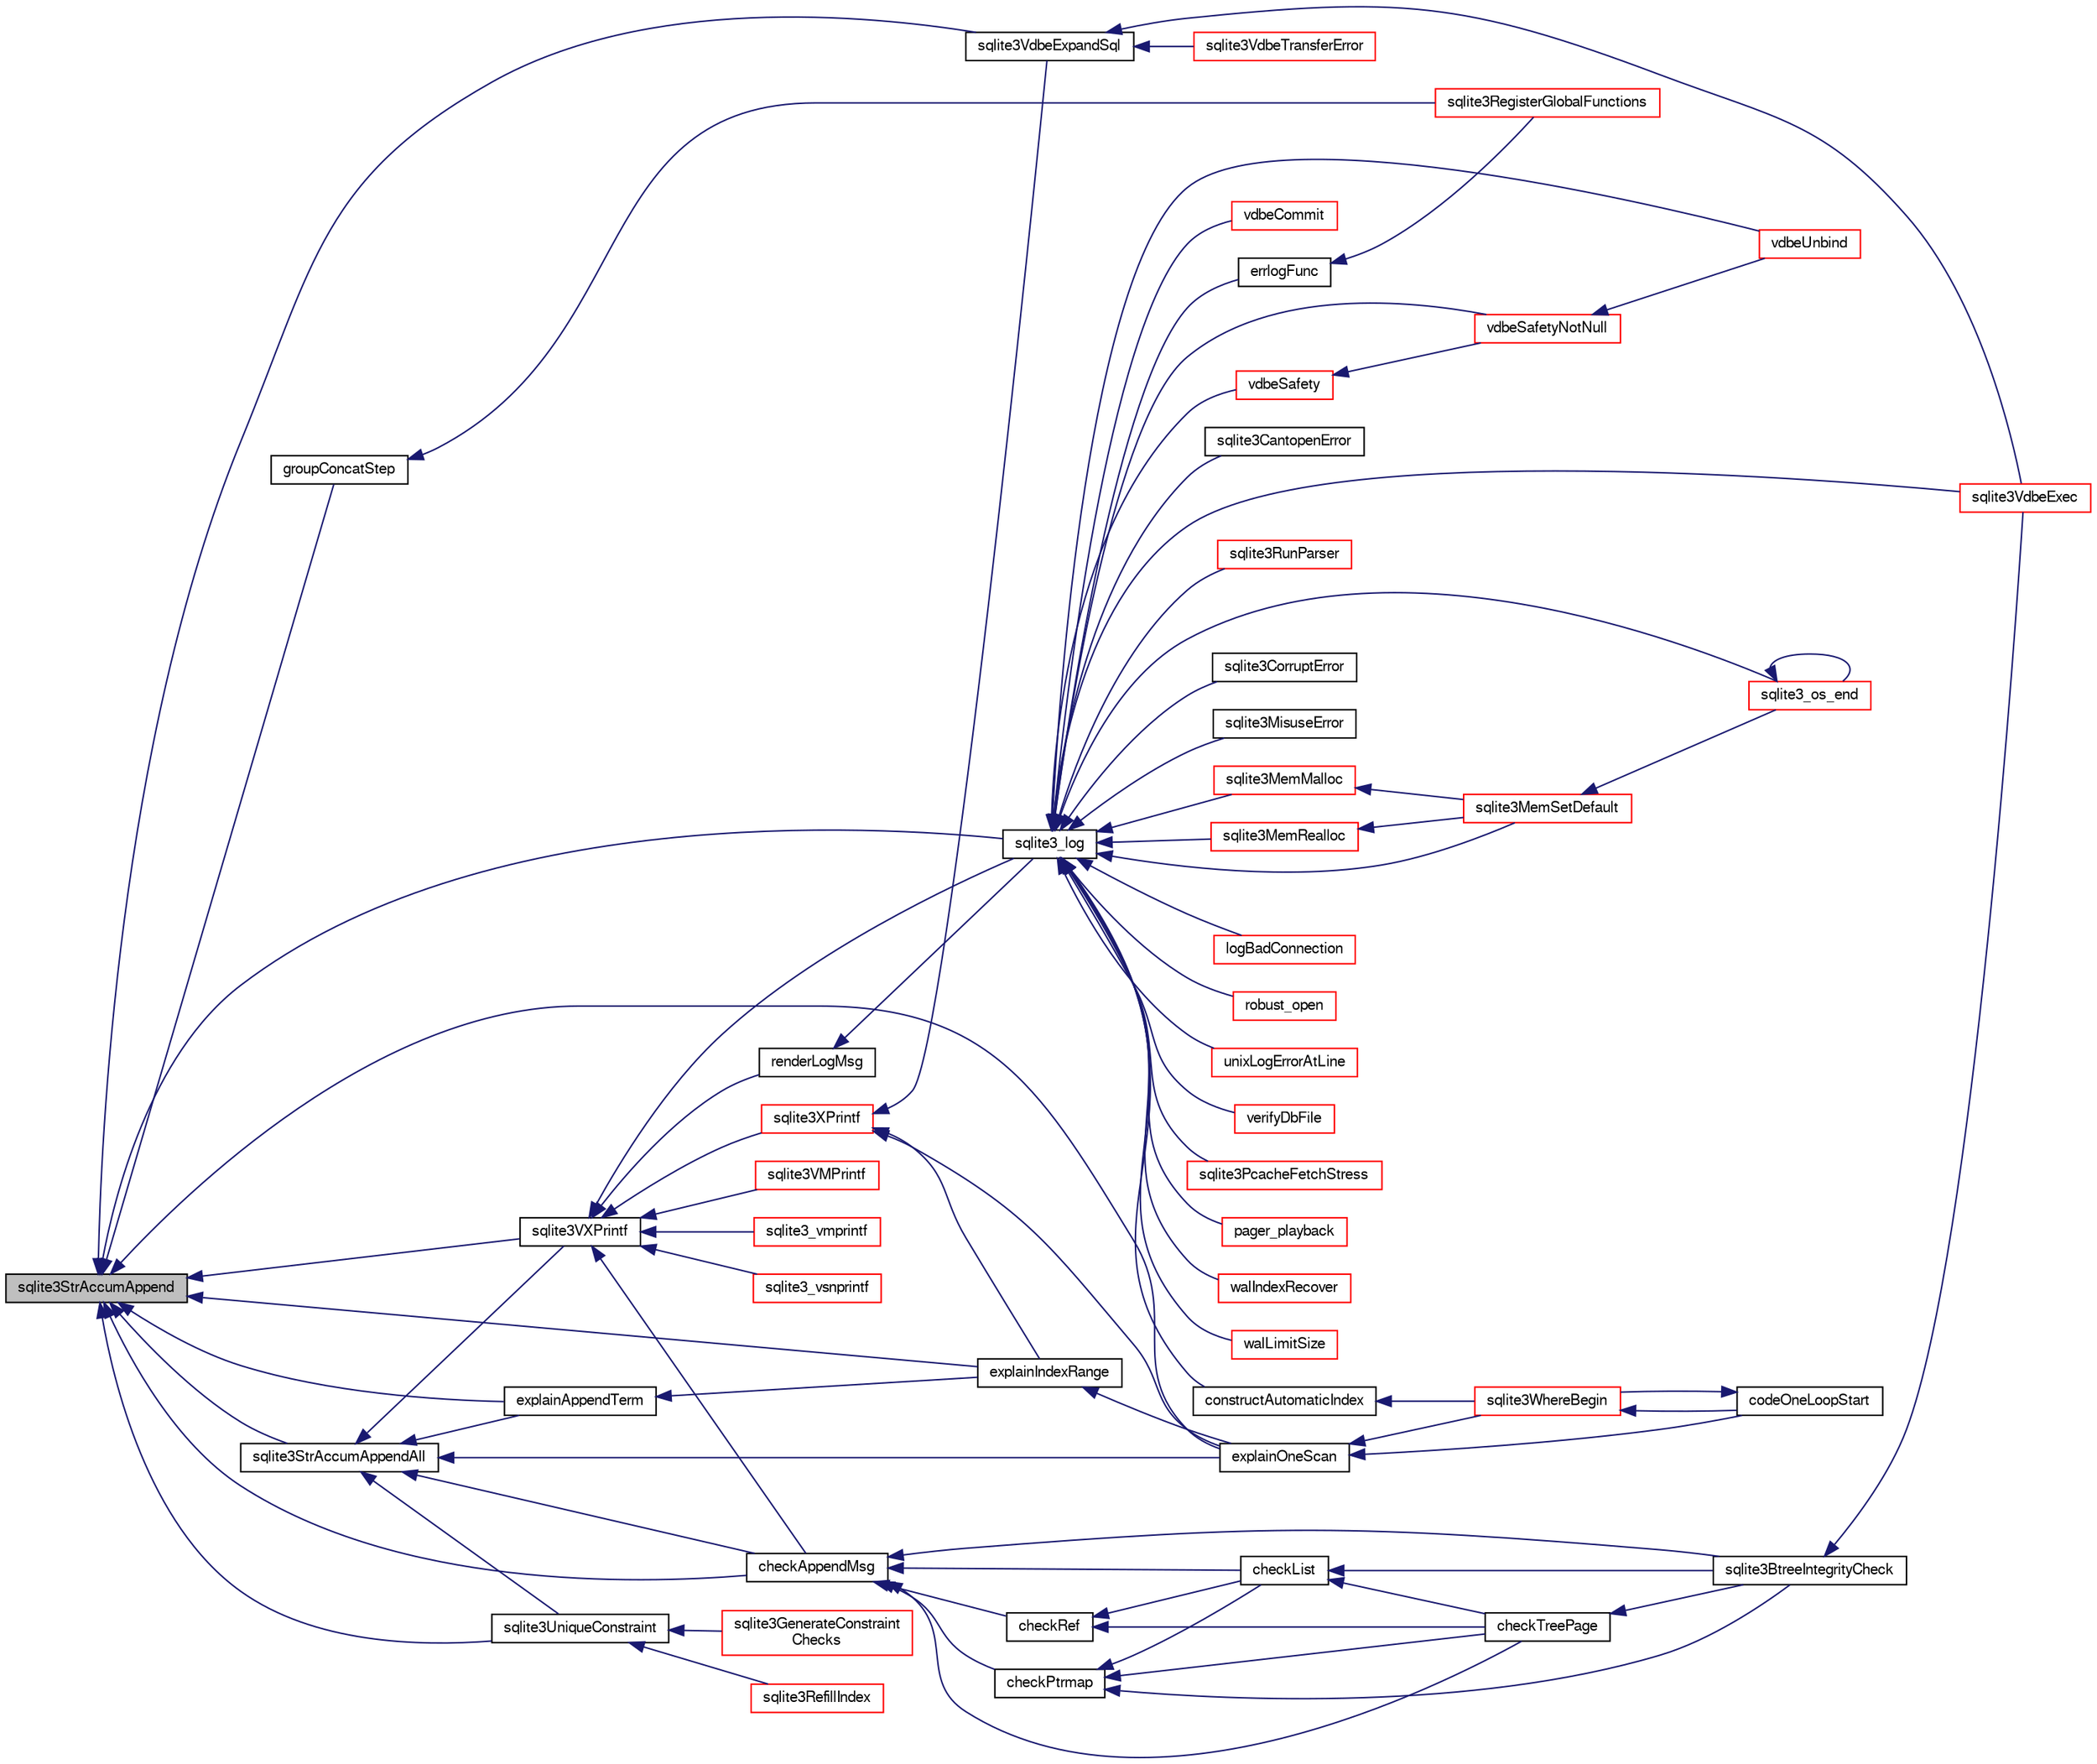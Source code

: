 digraph "sqlite3StrAccumAppend"
{
  edge [fontname="FreeSans",fontsize="10",labelfontname="FreeSans",labelfontsize="10"];
  node [fontname="FreeSans",fontsize="10",shape=record];
  rankdir="LR";
  Node713952 [label="sqlite3StrAccumAppend",height=0.2,width=0.4,color="black", fillcolor="grey75", style="filled", fontcolor="black"];
  Node713952 -> Node713953 [dir="back",color="midnightblue",fontsize="10",style="solid",fontname="FreeSans"];
  Node713953 [label="sqlite3VXPrintf",height=0.2,width=0.4,color="black", fillcolor="white", style="filled",URL="$sqlite3_8c.html#a63c25806c9bd4a2b76f9a0eb232c6bde"];
  Node713953 -> Node713954 [dir="back",color="midnightblue",fontsize="10",style="solid",fontname="FreeSans"];
  Node713954 [label="sqlite3VMPrintf",height=0.2,width=0.4,color="red", fillcolor="white", style="filled",URL="$sqlite3_8c.html#a05535d0982ef06fbc2ee8195ebbae689"];
  Node713953 -> Node714453 [dir="back",color="midnightblue",fontsize="10",style="solid",fontname="FreeSans"];
  Node714453 [label="sqlite3_vmprintf",height=0.2,width=0.4,color="red", fillcolor="white", style="filled",URL="$sqlite3_8h.html#ac240de67ddf003828f16a6d9dd3fa3ca"];
  Node713953 -> Node714463 [dir="back",color="midnightblue",fontsize="10",style="solid",fontname="FreeSans"];
  Node714463 [label="sqlite3_vsnprintf",height=0.2,width=0.4,color="red", fillcolor="white", style="filled",URL="$sqlite3_8h.html#a095af9d57b6df1b95a77df71b9bce062"];
  Node713953 -> Node714601 [dir="back",color="midnightblue",fontsize="10",style="solid",fontname="FreeSans"];
  Node714601 [label="renderLogMsg",height=0.2,width=0.4,color="black", fillcolor="white", style="filled",URL="$sqlite3_8c.html#a7a02b43ce0a27bb52085c7f446d115af"];
  Node714601 -> Node714602 [dir="back",color="midnightblue",fontsize="10",style="solid",fontname="FreeSans"];
  Node714602 [label="sqlite3_log",height=0.2,width=0.4,color="black", fillcolor="white", style="filled",URL="$sqlite3_8h.html#a298c9699bf9c143662c6b1fec4b2dc3b"];
  Node714602 -> Node714603 [dir="back",color="midnightblue",fontsize="10",style="solid",fontname="FreeSans"];
  Node714603 [label="sqlite3MemMalloc",height=0.2,width=0.4,color="red", fillcolor="white", style="filled",URL="$sqlite3_8c.html#a53157f1a669f949332f44ca9f15c0a43"];
  Node714603 -> Node714447 [dir="back",color="midnightblue",fontsize="10",style="solid",fontname="FreeSans"];
  Node714447 [label="sqlite3MemSetDefault",height=0.2,width=0.4,color="red", fillcolor="white", style="filled",URL="$sqlite3_8c.html#a162fbfd727e92c5f8f72625b5ff62549"];
  Node714447 -> Node714238 [dir="back",color="midnightblue",fontsize="10",style="solid",fontname="FreeSans"];
  Node714238 [label="sqlite3_os_end",height=0.2,width=0.4,color="red", fillcolor="white", style="filled",URL="$sqlite3_8h.html#a2288c95881ecca13d994e42b6a958906"];
  Node714238 -> Node714238 [dir="back",color="midnightblue",fontsize="10",style="solid",fontname="FreeSans"];
  Node714602 -> Node714604 [dir="back",color="midnightblue",fontsize="10",style="solid",fontname="FreeSans"];
  Node714604 [label="sqlite3MemRealloc",height=0.2,width=0.4,color="red", fillcolor="white", style="filled",URL="$sqlite3_8c.html#addd043cc5742c3b0cf536763cd4e6948"];
  Node714604 -> Node714447 [dir="back",color="midnightblue",fontsize="10",style="solid",fontname="FreeSans"];
  Node714602 -> Node714447 [dir="back",color="midnightblue",fontsize="10",style="solid",fontname="FreeSans"];
  Node714602 -> Node714605 [dir="back",color="midnightblue",fontsize="10",style="solid",fontname="FreeSans"];
  Node714605 [label="logBadConnection",height=0.2,width=0.4,color="red", fillcolor="white", style="filled",URL="$sqlite3_8c.html#a8aa249fac852b22bb1227e2bc2921f11"];
  Node714602 -> Node714610 [dir="back",color="midnightblue",fontsize="10",style="solid",fontname="FreeSans"];
  Node714610 [label="robust_open",height=0.2,width=0.4,color="red", fillcolor="white", style="filled",URL="$sqlite3_8c.html#a0eb989e531821c6a1deb85a3ba0021c0"];
  Node714602 -> Node714612 [dir="back",color="midnightblue",fontsize="10",style="solid",fontname="FreeSans"];
  Node714612 [label="unixLogErrorAtLine",height=0.2,width=0.4,color="red", fillcolor="white", style="filled",URL="$sqlite3_8c.html#a23b4a35445d08fc62ef2d5c3d56c1640"];
  Node714602 -> Node714626 [dir="back",color="midnightblue",fontsize="10",style="solid",fontname="FreeSans"];
  Node714626 [label="verifyDbFile",height=0.2,width=0.4,color="red", fillcolor="white", style="filled",URL="$sqlite3_8c.html#a0ff620ba7a3e7e727c37c0b172d12c66"];
  Node714602 -> Node714238 [dir="back",color="midnightblue",fontsize="10",style="solid",fontname="FreeSans"];
  Node714602 -> Node714627 [dir="back",color="midnightblue",fontsize="10",style="solid",fontname="FreeSans"];
  Node714627 [label="sqlite3PcacheFetchStress",height=0.2,width=0.4,color="red", fillcolor="white", style="filled",URL="$sqlite3_8c.html#a83644ab4d77e1649ae5336b659edb351"];
  Node714602 -> Node714320 [dir="back",color="midnightblue",fontsize="10",style="solid",fontname="FreeSans"];
  Node714320 [label="pager_playback",height=0.2,width=0.4,color="red", fillcolor="white", style="filled",URL="$sqlite3_8c.html#a9d9a750a9fc76eb4b668c8a16b164a65"];
  Node714602 -> Node714494 [dir="back",color="midnightblue",fontsize="10",style="solid",fontname="FreeSans"];
  Node714494 [label="walIndexRecover",height=0.2,width=0.4,color="red", fillcolor="white", style="filled",URL="$sqlite3_8c.html#ab4ee99f3710323acbeb6c495dd18d205"];
  Node714602 -> Node714438 [dir="back",color="midnightblue",fontsize="10",style="solid",fontname="FreeSans"];
  Node714438 [label="walLimitSize",height=0.2,width=0.4,color="red", fillcolor="white", style="filled",URL="$sqlite3_8c.html#a7d814227c8fb4a3441c42e9f2fdade3b"];
  Node714602 -> Node714227 [dir="back",color="midnightblue",fontsize="10",style="solid",fontname="FreeSans"];
  Node714227 [label="vdbeCommit",height=0.2,width=0.4,color="red", fillcolor="white", style="filled",URL="$sqlite3_8c.html#a5d7f1e0625451b987728f600cfe1b92d"];
  Node714602 -> Node714628 [dir="back",color="midnightblue",fontsize="10",style="solid",fontname="FreeSans"];
  Node714628 [label="vdbeSafety",height=0.2,width=0.4,color="red", fillcolor="white", style="filled",URL="$sqlite3_8c.html#ad376f1aa66b2801fa8fb2fb134f370fd"];
  Node714628 -> Node714629 [dir="back",color="midnightblue",fontsize="10",style="solid",fontname="FreeSans"];
  Node714629 [label="vdbeSafetyNotNull",height=0.2,width=0.4,color="red", fillcolor="white", style="filled",URL="$sqlite3_8c.html#a018448275e86f09d8af8033cec4cafdf"];
  Node714629 -> Node714630 [dir="back",color="midnightblue",fontsize="10",style="solid",fontname="FreeSans"];
  Node714630 [label="vdbeUnbind",height=0.2,width=0.4,color="red", fillcolor="white", style="filled",URL="$sqlite3_8c.html#ae3ca3d8a878660305a0efd0c73c9f064"];
  Node714602 -> Node714629 [dir="back",color="midnightblue",fontsize="10",style="solid",fontname="FreeSans"];
  Node714602 -> Node714630 [dir="back",color="midnightblue",fontsize="10",style="solid",fontname="FreeSans"];
  Node714602 -> Node713982 [dir="back",color="midnightblue",fontsize="10",style="solid",fontname="FreeSans"];
  Node713982 [label="sqlite3VdbeExec",height=0.2,width=0.4,color="red", fillcolor="white", style="filled",URL="$sqlite3_8c.html#a8ce40a614bdc56719c4d642b1e4dfb21"];
  Node714602 -> Node714579 [dir="back",color="midnightblue",fontsize="10",style="solid",fontname="FreeSans"];
  Node714579 [label="errlogFunc",height=0.2,width=0.4,color="black", fillcolor="white", style="filled",URL="$sqlite3_8c.html#a56d5c8e1f0a43e4c9f8864c27065393f"];
  Node714579 -> Node714230 [dir="back",color="midnightblue",fontsize="10",style="solid",fontname="FreeSans"];
  Node714230 [label="sqlite3RegisterGlobalFunctions",height=0.2,width=0.4,color="red", fillcolor="white", style="filled",URL="$sqlite3_8c.html#a9f75bd111010f29e1b8d74344473c4ec"];
  Node714602 -> Node714051 [dir="back",color="midnightblue",fontsize="10",style="solid",fontname="FreeSans"];
  Node714051 [label="constructAutomaticIndex",height=0.2,width=0.4,color="black", fillcolor="white", style="filled",URL="$sqlite3_8c.html#aad43d38bc718f4c8e8d0dd8f33ed526f"];
  Node714051 -> Node714052 [dir="back",color="midnightblue",fontsize="10",style="solid",fontname="FreeSans"];
  Node714052 [label="sqlite3WhereBegin",height=0.2,width=0.4,color="red", fillcolor="white", style="filled",URL="$sqlite3_8c.html#acad049f5c9a96a8118cffd5e5ce89f7c"];
  Node714052 -> Node714053 [dir="back",color="midnightblue",fontsize="10",style="solid",fontname="FreeSans"];
  Node714053 [label="codeOneLoopStart",height=0.2,width=0.4,color="black", fillcolor="white", style="filled",URL="$sqlite3_8c.html#aa868875120b151c169cc79139ed6e008"];
  Node714053 -> Node714052 [dir="back",color="midnightblue",fontsize="10",style="solid",fontname="FreeSans"];
  Node714602 -> Node714124 [dir="back",color="midnightblue",fontsize="10",style="solid",fontname="FreeSans"];
  Node714124 [label="sqlite3RunParser",height=0.2,width=0.4,color="red", fillcolor="white", style="filled",URL="$sqlite3_8c.html#a174f16a9adcc64bf971bae4a5ffa3488"];
  Node714602 -> Node714643 [dir="back",color="midnightblue",fontsize="10",style="solid",fontname="FreeSans"];
  Node714643 [label="sqlite3CorruptError",height=0.2,width=0.4,color="black", fillcolor="white", style="filled",URL="$sqlite3_8c.html#a66f16cea11e3c7d1b5f60ff7b6ff5e1a"];
  Node714602 -> Node714644 [dir="back",color="midnightblue",fontsize="10",style="solid",fontname="FreeSans"];
  Node714644 [label="sqlite3MisuseError",height=0.2,width=0.4,color="black", fillcolor="white", style="filled",URL="$sqlite3_8c.html#a0550217d0f8d42f53c258c44746fb804"];
  Node714602 -> Node714645 [dir="back",color="midnightblue",fontsize="10",style="solid",fontname="FreeSans"];
  Node714645 [label="sqlite3CantopenError",height=0.2,width=0.4,color="black", fillcolor="white", style="filled",URL="$sqlite3_8c.html#a62298ad2d3a1ea7b9501264b7004ec33"];
  Node713953 -> Node714602 [dir="back",color="midnightblue",fontsize="10",style="solid",fontname="FreeSans"];
  Node713953 -> Node714825 [dir="back",color="midnightblue",fontsize="10",style="solid",fontname="FreeSans"];
  Node714825 [label="sqlite3XPrintf",height=0.2,width=0.4,color="red", fillcolor="white", style="filled",URL="$sqlite3_8c.html#afa51896b0f07c74fe11c806a5df7030c"];
  Node714825 -> Node714646 [dir="back",color="midnightblue",fontsize="10",style="solid",fontname="FreeSans"];
  Node714646 [label="sqlite3VdbeExpandSql",height=0.2,width=0.4,color="black", fillcolor="white", style="filled",URL="$sqlite3_8c.html#a5a497837d5d69b92e7bca23673589c69"];
  Node714646 -> Node714441 [dir="back",color="midnightblue",fontsize="10",style="solid",fontname="FreeSans"];
  Node714441 [label="sqlite3VdbeTransferError",height=0.2,width=0.4,color="red", fillcolor="white", style="filled",URL="$sqlite3_8c.html#aaf4a567b51602bb6d7bb150e6c72de69"];
  Node714646 -> Node713982 [dir="back",color="midnightblue",fontsize="10",style="solid",fontname="FreeSans"];
  Node714825 -> Node714826 [dir="back",color="midnightblue",fontsize="10",style="solid",fontname="FreeSans"];
  Node714826 [label="explainIndexRange",height=0.2,width=0.4,color="black", fillcolor="white", style="filled",URL="$sqlite3_8c.html#a19d410b10b9746279e834fd8cddda2cb"];
  Node714826 -> Node714649 [dir="back",color="midnightblue",fontsize="10",style="solid",fontname="FreeSans"];
  Node714649 [label="explainOneScan",height=0.2,width=0.4,color="black", fillcolor="white", style="filled",URL="$sqlite3_8c.html#ae5281c97cc6f8cd02effffe937725524"];
  Node714649 -> Node714053 [dir="back",color="midnightblue",fontsize="10",style="solid",fontname="FreeSans"];
  Node714649 -> Node714052 [dir="back",color="midnightblue",fontsize="10",style="solid",fontname="FreeSans"];
  Node714825 -> Node714649 [dir="back",color="midnightblue",fontsize="10",style="solid",fontname="FreeSans"];
  Node713953 -> Node714504 [dir="back",color="midnightblue",fontsize="10",style="solid",fontname="FreeSans"];
  Node714504 [label="checkAppendMsg",height=0.2,width=0.4,color="black", fillcolor="white", style="filled",URL="$sqlite3_8c.html#a4366e7af81727e2d755d3c9a635b055e"];
  Node714504 -> Node714505 [dir="back",color="midnightblue",fontsize="10",style="solid",fontname="FreeSans"];
  Node714505 [label="checkRef",height=0.2,width=0.4,color="black", fillcolor="white", style="filled",URL="$sqlite3_8c.html#a8f9d5e653157e813f504a66ca548941a"];
  Node714505 -> Node714359 [dir="back",color="midnightblue",fontsize="10",style="solid",fontname="FreeSans"];
  Node714359 [label="checkList",height=0.2,width=0.4,color="black", fillcolor="white", style="filled",URL="$sqlite3_8c.html#a7c888a9a7f402383d462ddef0e59f52e"];
  Node714359 -> Node714346 [dir="back",color="midnightblue",fontsize="10",style="solid",fontname="FreeSans"];
  Node714346 [label="checkTreePage",height=0.2,width=0.4,color="black", fillcolor="white", style="filled",URL="$sqlite3_8c.html#a0bdac89d12e5ac328d260ae8259777b2"];
  Node714346 -> Node714347 [dir="back",color="midnightblue",fontsize="10",style="solid",fontname="FreeSans"];
  Node714347 [label="sqlite3BtreeIntegrityCheck",height=0.2,width=0.4,color="black", fillcolor="white", style="filled",URL="$sqlite3_8c.html#aa00011902d9e5ba26452d147c43fa1d8"];
  Node714347 -> Node713982 [dir="back",color="midnightblue",fontsize="10",style="solid",fontname="FreeSans"];
  Node714359 -> Node714347 [dir="back",color="midnightblue",fontsize="10",style="solid",fontname="FreeSans"];
  Node714505 -> Node714346 [dir="back",color="midnightblue",fontsize="10",style="solid",fontname="FreeSans"];
  Node714504 -> Node714358 [dir="back",color="midnightblue",fontsize="10",style="solid",fontname="FreeSans"];
  Node714358 [label="checkPtrmap",height=0.2,width=0.4,color="black", fillcolor="white", style="filled",URL="$sqlite3_8c.html#a09521b13d51d0264cb7f3758ec36fc90"];
  Node714358 -> Node714359 [dir="back",color="midnightblue",fontsize="10",style="solid",fontname="FreeSans"];
  Node714358 -> Node714346 [dir="back",color="midnightblue",fontsize="10",style="solid",fontname="FreeSans"];
  Node714358 -> Node714347 [dir="back",color="midnightblue",fontsize="10",style="solid",fontname="FreeSans"];
  Node714504 -> Node714359 [dir="back",color="midnightblue",fontsize="10",style="solid",fontname="FreeSans"];
  Node714504 -> Node714346 [dir="back",color="midnightblue",fontsize="10",style="solid",fontname="FreeSans"];
  Node714504 -> Node714347 [dir="back",color="midnightblue",fontsize="10",style="solid",fontname="FreeSans"];
  Node713952 -> Node714827 [dir="back",color="midnightblue",fontsize="10",style="solid",fontname="FreeSans"];
  Node714827 [label="sqlite3StrAccumAppendAll",height=0.2,width=0.4,color="black", fillcolor="white", style="filled",URL="$sqlite3_8c.html#acaf8f3e4f99a3c3a4a77e9c987547289"];
  Node714827 -> Node713953 [dir="back",color="midnightblue",fontsize="10",style="solid",fontname="FreeSans"];
  Node714827 -> Node714504 [dir="back",color="midnightblue",fontsize="10",style="solid",fontname="FreeSans"];
  Node714827 -> Node714647 [dir="back",color="midnightblue",fontsize="10",style="solid",fontname="FreeSans"];
  Node714647 [label="sqlite3UniqueConstraint",height=0.2,width=0.4,color="black", fillcolor="white", style="filled",URL="$sqlite3_8c.html#a4e35c041bf7710b6f3e2db6d86e86d7a"];
  Node714647 -> Node714046 [dir="back",color="midnightblue",fontsize="10",style="solid",fontname="FreeSans"];
  Node714046 [label="sqlite3RefillIndex",height=0.2,width=0.4,color="red", fillcolor="white", style="filled",URL="$sqlite3_8c.html#a17be5b679d9181b961ea9ba4a18d4f80"];
  Node714647 -> Node714010 [dir="back",color="midnightblue",fontsize="10",style="solid",fontname="FreeSans"];
  Node714010 [label="sqlite3GenerateConstraint\lChecks",height=0.2,width=0.4,color="red", fillcolor="white", style="filled",URL="$sqlite3_8c.html#aef639c1e6a0c0a67ca6e7690ad931bd2"];
  Node714827 -> Node714828 [dir="back",color="midnightblue",fontsize="10",style="solid",fontname="FreeSans"];
  Node714828 [label="explainAppendTerm",height=0.2,width=0.4,color="black", fillcolor="white", style="filled",URL="$sqlite3_8c.html#a5ef3d87a7da5cfa8e03ca9fdc186193a"];
  Node714828 -> Node714826 [dir="back",color="midnightblue",fontsize="10",style="solid",fontname="FreeSans"];
  Node714827 -> Node714649 [dir="back",color="midnightblue",fontsize="10",style="solid",fontname="FreeSans"];
  Node713952 -> Node714602 [dir="back",color="midnightblue",fontsize="10",style="solid",fontname="FreeSans"];
  Node713952 -> Node714504 [dir="back",color="midnightblue",fontsize="10",style="solid",fontname="FreeSans"];
  Node713952 -> Node714646 [dir="back",color="midnightblue",fontsize="10",style="solid",fontname="FreeSans"];
  Node713952 -> Node714647 [dir="back",color="midnightblue",fontsize="10",style="solid",fontname="FreeSans"];
  Node713952 -> Node714524 [dir="back",color="midnightblue",fontsize="10",style="solid",fontname="FreeSans"];
  Node714524 [label="groupConcatStep",height=0.2,width=0.4,color="black", fillcolor="white", style="filled",URL="$sqlite3_8c.html#a5267fc47d0a0d9a8f128c59d100e645d"];
  Node714524 -> Node714230 [dir="back",color="midnightblue",fontsize="10",style="solid",fontname="FreeSans"];
  Node713952 -> Node714828 [dir="back",color="midnightblue",fontsize="10",style="solid",fontname="FreeSans"];
  Node713952 -> Node714826 [dir="back",color="midnightblue",fontsize="10",style="solid",fontname="FreeSans"];
  Node713952 -> Node714649 [dir="back",color="midnightblue",fontsize="10",style="solid",fontname="FreeSans"];
}
